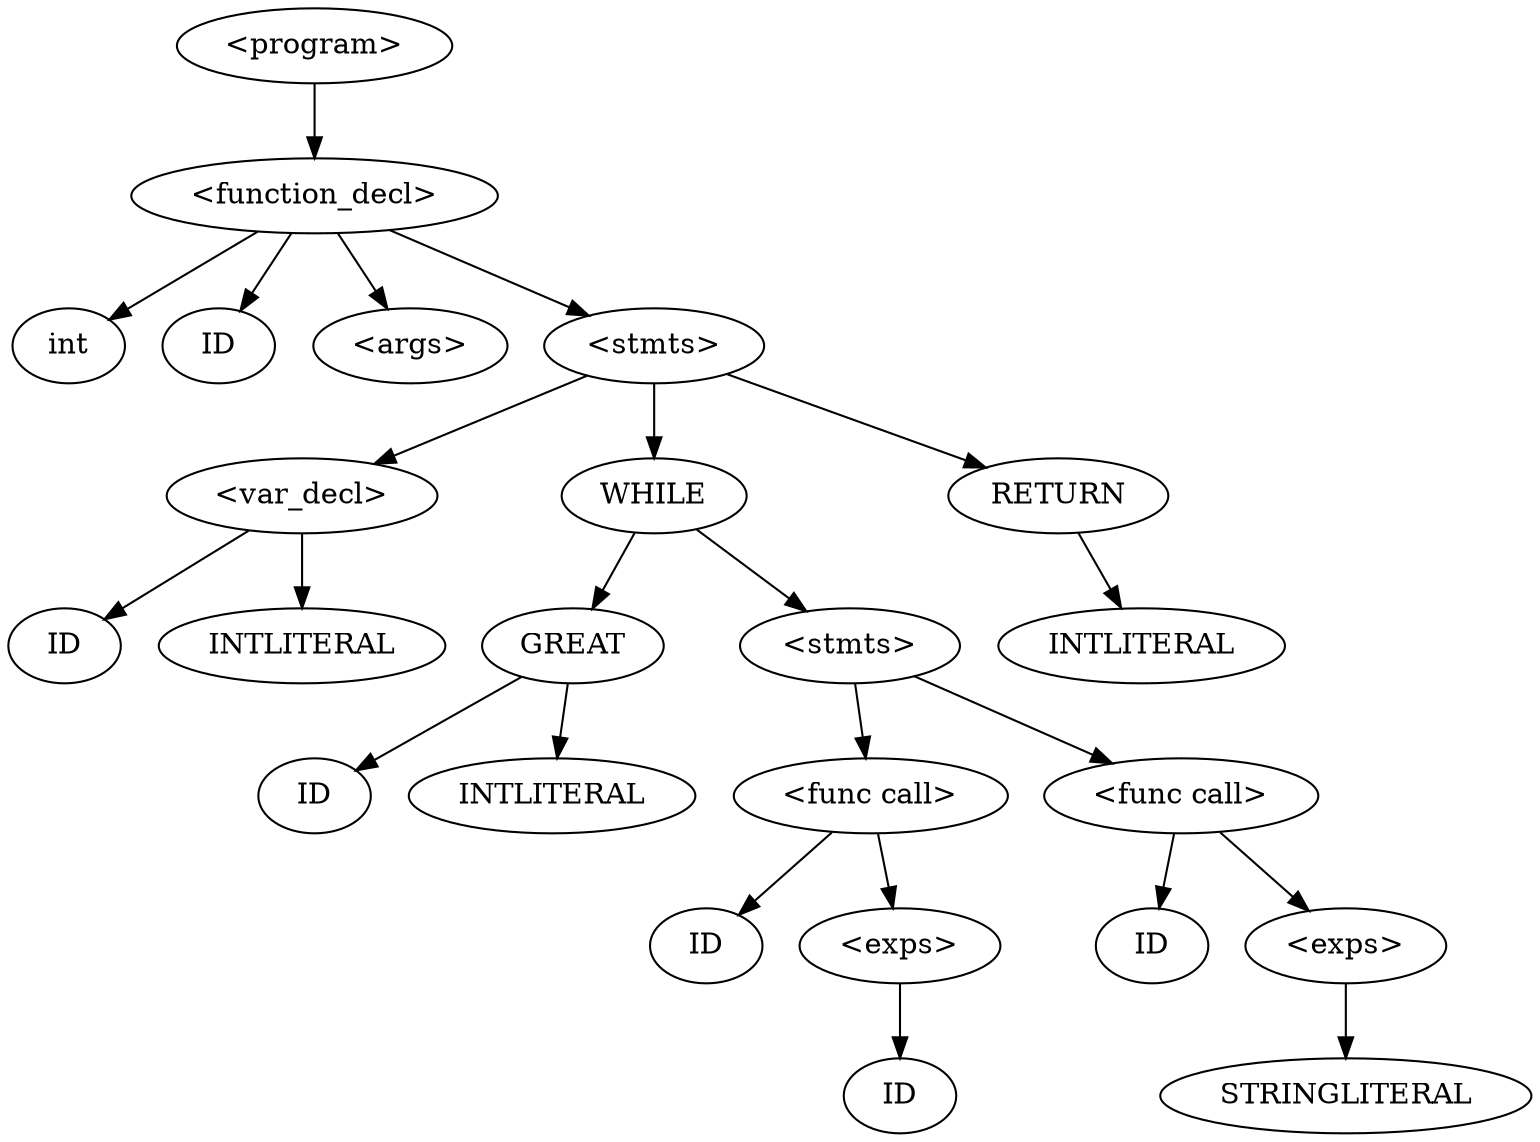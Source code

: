 digraph AST {
node0 [label="<program>",lexeme=""];
node1 [label="<function_decl>",lexeme=""];
node2 [label="int",lexeme=""];
node1 -> node2;
node3 [label="ID",lexeme="main"];
node1 -> node3;
node4 [label="<args>",lexeme=""];
node1 -> node4;
node5 [label="<stmts>",lexeme=""];
node6 [label="<var_decl>",lexeme=""];
node7 [label="ID",lexeme="value"];
node6 -> node7;
node8 [label="INTLITERAL",lexeme="10"];
node6 -> node8;
node5 -> node6;
node9 [label="WHILE",lexeme=""];
node10 [label="GREAT",lexeme=""];
node11 [label="ID",lexeme="value"];
node10 -> node11;
node12 [label="INTLITERAL",lexeme="0"];
node10 -> node12;
node9 -> node10;
node13 [label="<stmts>",lexeme=""];
node14 [label="<func call>",lexeme=""];
node15 [label="ID",lexeme="print_int"];
node14 -> node15;
node16 [label="<exps>",lexeme=""];
node17 [label="ID",lexeme="value"];
node16 -> node17;
node14 -> node16;
node13 -> node14;
node18 [label="<func call>",lexeme=""];
node19 [label="ID",lexeme="print_string"];
node18 -> node19;
node20 [label="<exps>",lexeme=""];
node21 [label="STRINGLITERAL",lexeme="\n"];
node20 -> node21;
node18 -> node20;
node13 -> node18;
node9 -> node13;
node5 -> node9;
node22 [label="RETURN",lexeme=""];
node23 [label="INTLITERAL",lexeme="0"];
node22 -> node23;
node5 -> node22;
node1 -> node5;
node0 -> node1;
}